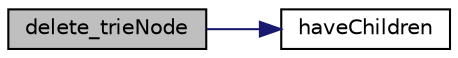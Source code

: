 digraph "delete_trieNode"
{
 // LATEX_PDF_SIZE
  edge [fontname="Helvetica",fontsize="10",labelfontname="Helvetica",labelfontsize="10"];
  node [fontname="Helvetica",fontsize="10",shape=record];
  rankdir="LR";
  Node1 [label="delete_trieNode",height=0.2,width=0.4,color="black", fillcolor="grey75", style="filled", fontcolor="black",tooltip=" "];
  Node1 -> Node2 [color="midnightblue",fontsize="10",style="solid",fontname="Helvetica"];
  Node2 [label="haveChildren",height=0.2,width=0.4,color="black", fillcolor="white", style="filled",URL="$kern__trie_8c.html#a0d5e94a35ef6770fd351039714381a68",tooltip=" "];
}
